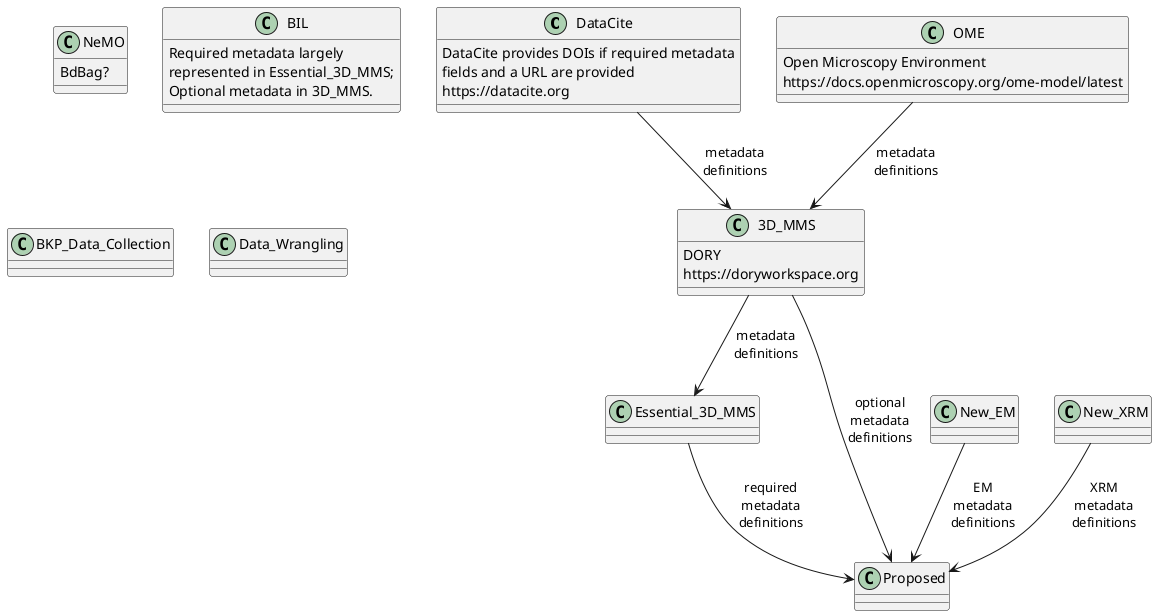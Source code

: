 @startuml
class DataCite {
DataCite provides DOIs if required metadata 
fields and a URL are provided
https://datacite.org
}

class OME {
Open Microscopy Environment
https://docs.openmicroscopy.org/ome-model/latest
}

class 3D_MMS {
DORY
https://doryworkspace.org
}

class Essential_3D_MMS {
}

class NeMO {
BdBag?
}

class BIL {
Required metadata largely 
represented in Essential_3D_MMS; 
Optional metadata in 3D_MMS.
}

class BKP_Data_Collection {
}

class Data_Wrangling {
}

class Proposed {
}

class New_EM {
}

class New_XRM {
}


3D_MMS --> Essential_3D_MMS: metadata\ndefinitions
OME --> 3D_MMS: metadata\ndefinitions
DataCite --> 3D_MMS: metadata\ndefinitions

Essential_3D_MMS --> Proposed: required\nmetadata\ndefinitions
3D_MMS --> Proposed: optional\nmetadata\ndefinitions
New_EM --> Proposed: EM\nmetadata\ndefinitions
New_XRM --> Proposed: XRM\nmetadata\ndefinitions


@enduml
